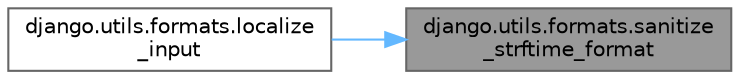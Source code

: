 digraph "django.utils.formats.sanitize_strftime_format"
{
 // LATEX_PDF_SIZE
  bgcolor="transparent";
  edge [fontname=Helvetica,fontsize=10,labelfontname=Helvetica,labelfontsize=10];
  node [fontname=Helvetica,fontsize=10,shape=box,height=0.2,width=0.4];
  rankdir="RL";
  Node1 [id="Node000001",label="django.utils.formats.sanitize\l_strftime_format",height=0.2,width=0.4,color="gray40", fillcolor="grey60", style="filled", fontcolor="black",tooltip=" "];
  Node1 -> Node2 [id="edge1_Node000001_Node000002",dir="back",color="steelblue1",style="solid",tooltip=" "];
  Node2 [id="Node000002",label="django.utils.formats.localize\l_input",height=0.2,width=0.4,color="grey40", fillcolor="white", style="filled",URL="$namespacedjango_1_1utils_1_1formats.html#a258c19dd7e848cc01883283cbe5b2528",tooltip=" "];
}
